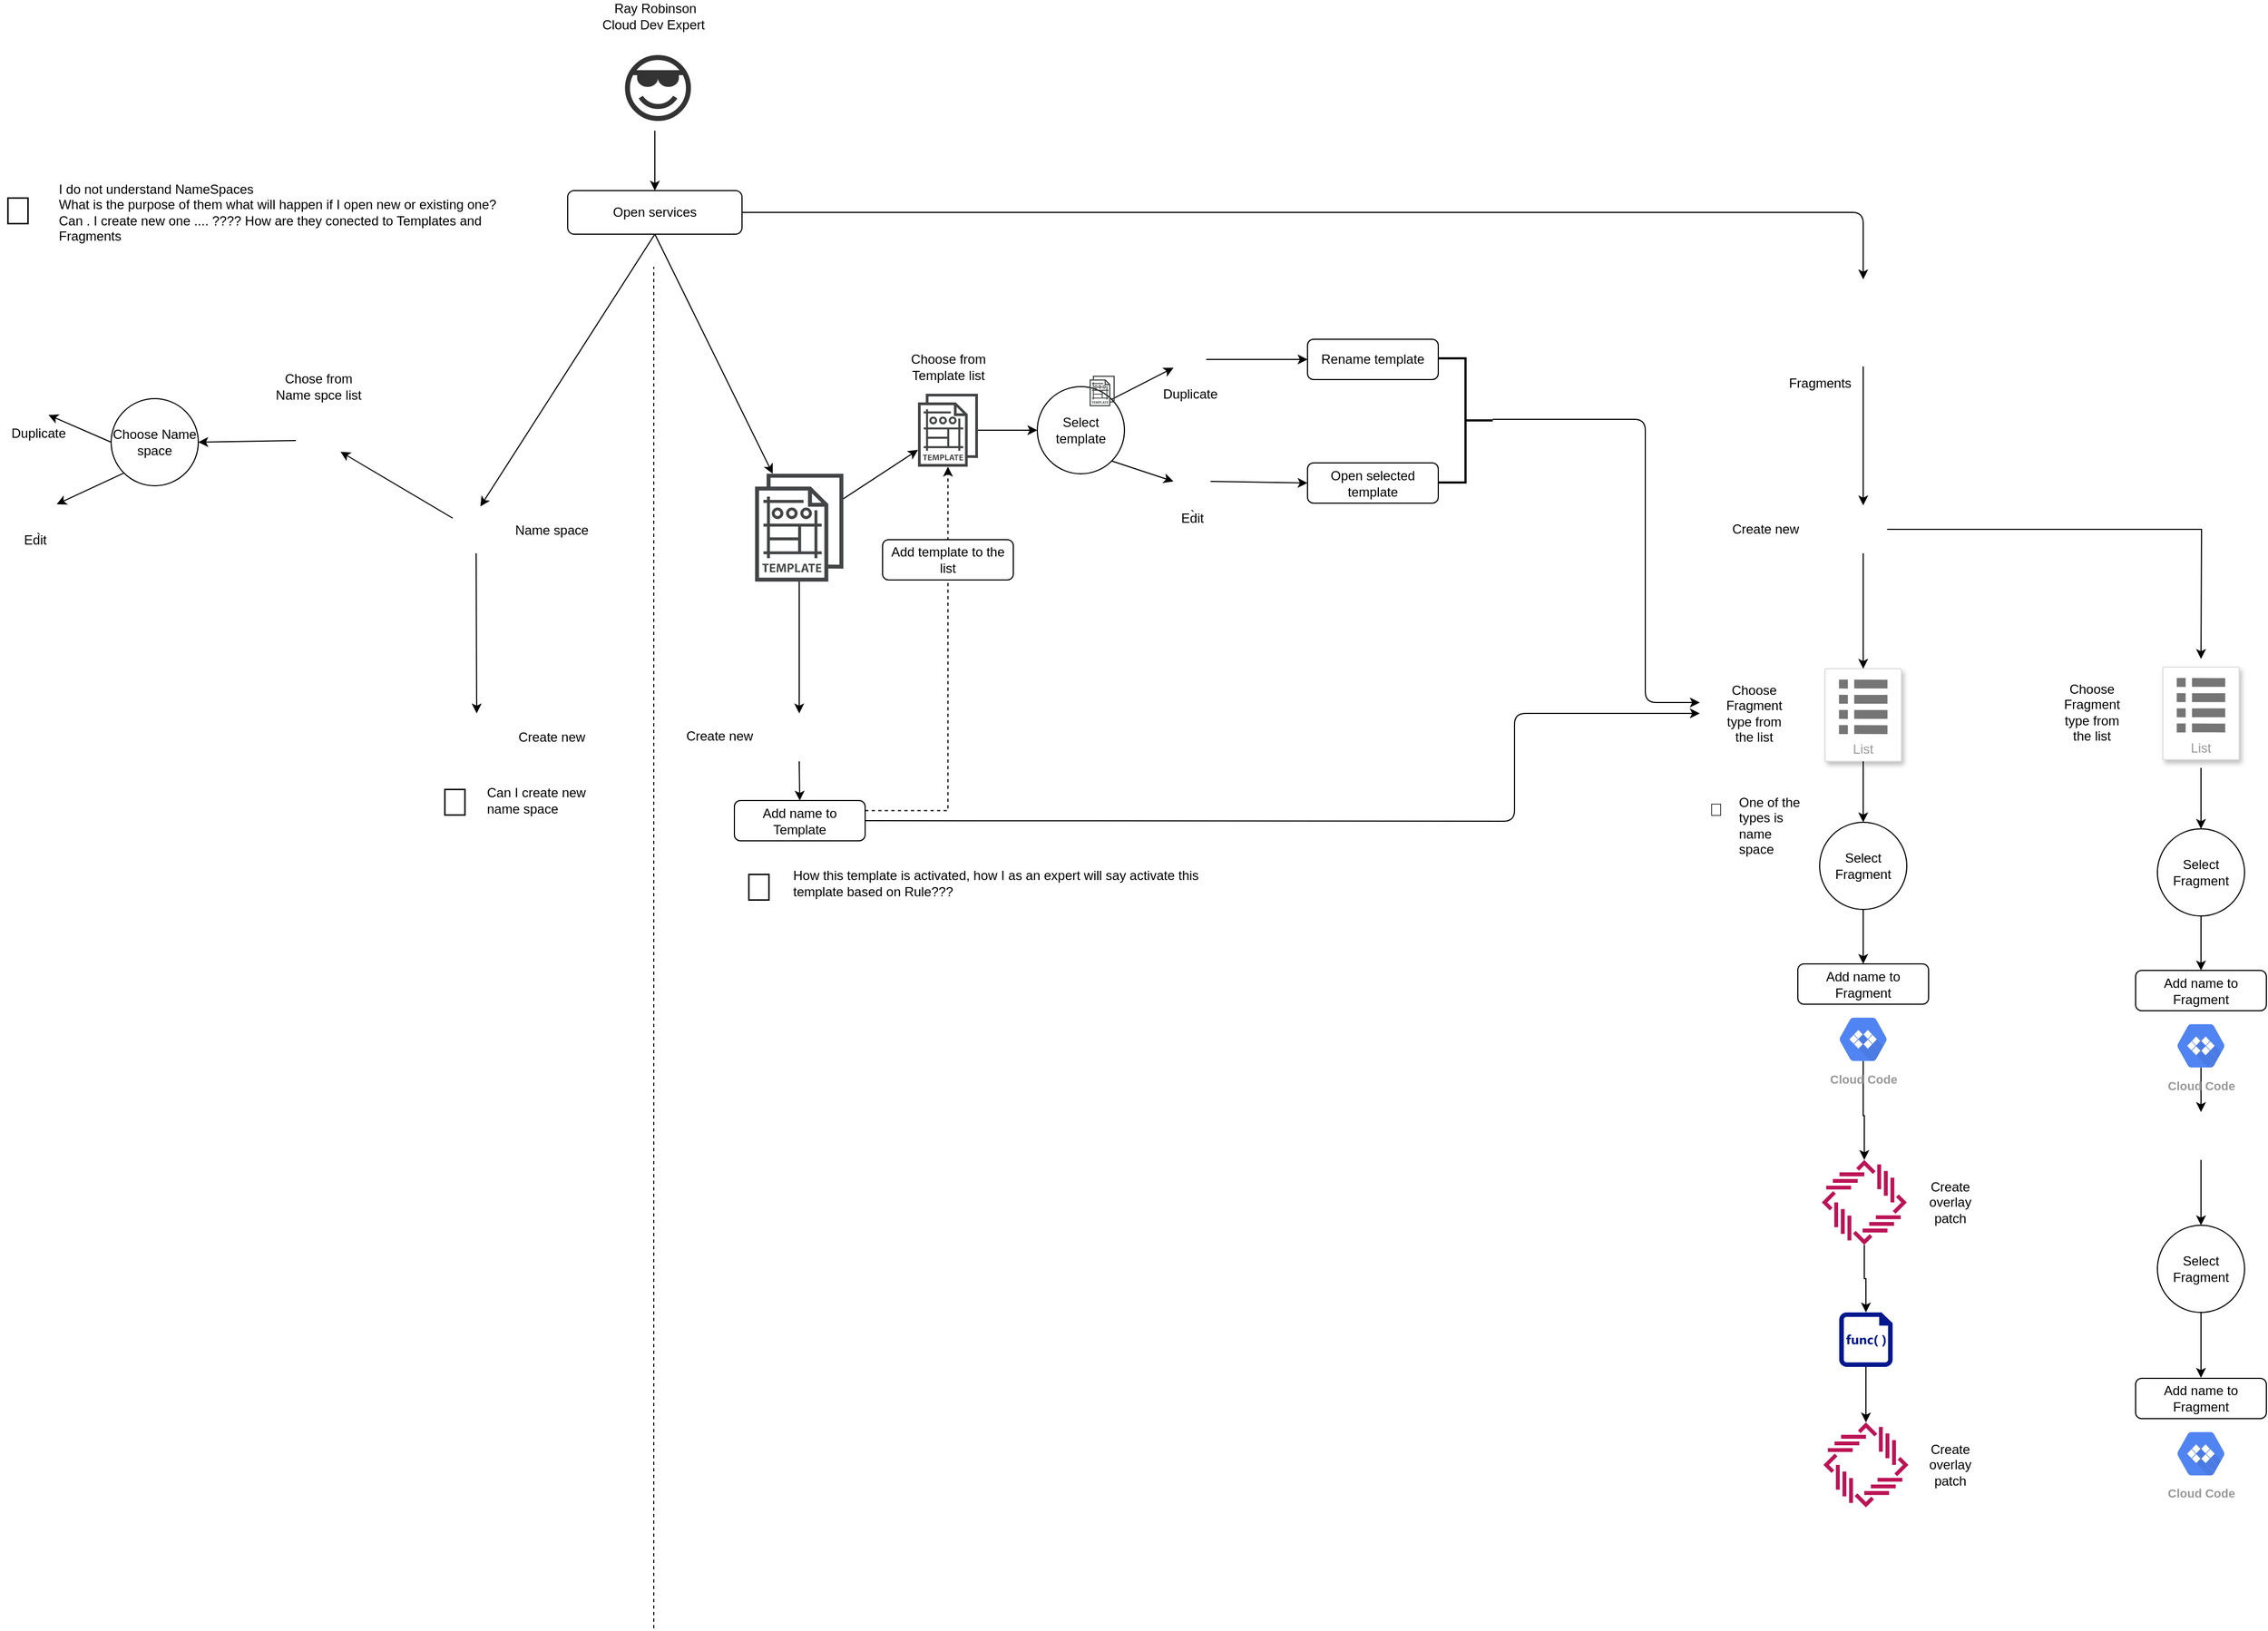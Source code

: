 <mxfile version="12.1.0" type="github" pages="1"><diagram id="Uq0D3RerztfpYx8DhSWC" name="Page-1"><mxGraphModel dx="1172" dy="652" grid="1" gridSize="10" guides="1" tooltips="1" connect="1" arrows="1" fold="1" page="1" pageScale="1" pageWidth="3300" pageHeight="4681" math="0" shadow="0"><root><mxCell id="0"/><mxCell id="1" parent="0"/><mxCell id="n2JeYA0IcUgTQ3-NOEg7-1" value="" style="endArrow=classic;html=1;exitX=0.5;exitY=1;exitDx=0;exitDy=0;entryX=0.5;entryY=0;entryDx=0;entryDy=0;exitPerimeter=0;" parent="1" source="n2JeYA0IcUgTQ3-NOEg7-55" target="n2JeYA0IcUgTQ3-NOEg7-2" edge="1"><mxGeometry width="50" height="50" relative="1" as="geometry"><mxPoint x="1021" y="315" as="sourcePoint"/><mxPoint x="751" y="485" as="targetPoint"/></mxGeometry></mxCell><mxCell id="n2JeYA0IcUgTQ3-NOEg7-2" value="Open services" style="rounded=1;whiteSpace=wrap;html=1;comic=0;glass=0;" parent="1" vertex="1"><mxGeometry x="941" y="405" width="160" height="40" as="geometry"/></mxCell><mxCell id="n2JeYA0IcUgTQ3-NOEg7-3" value="" style="endArrow=classic;html=1;exitX=0.5;exitY=1;exitDx=0;exitDy=0;entryX=0.59;entryY=0;entryDx=0;entryDy=0;entryPerimeter=0;" parent="1" source="n2JeYA0IcUgTQ3-NOEg7-2" target="n2JeYA0IcUgTQ3-NOEg7-8" edge="1"><mxGeometry width="50" height="50" relative="1" as="geometry"><mxPoint x="750" y="525" as="sourcePoint"/><mxPoint x="901" y="484" as="targetPoint"/></mxGeometry></mxCell><mxCell id="n2JeYA0IcUgTQ3-NOEg7-4" value="" style="endArrow=classic;html=1;exitX=0.5;exitY=1;exitDx=0;exitDy=0;" parent="1" source="n2JeYA0IcUgTQ3-NOEg7-2" target="n2JeYA0IcUgTQ3-NOEg7-7" edge="1"><mxGeometry width="50" height="50" relative="1" as="geometry"><mxPoint x="801" y="745" as="sourcePoint"/><mxPoint x="1151" y="484" as="targetPoint"/></mxGeometry></mxCell><mxCell id="n2JeYA0IcUgTQ3-NOEg7-5" value="" style="endArrow=classic;html=1;" parent="1" source="n2JeYA0IcUgTQ3-NOEg7-7" target="n2JeYA0IcUgTQ3-NOEg7-14" edge="1"><mxGeometry width="50" height="50" relative="1" as="geometry"><mxPoint x="1188" y="761.5" as="sourcePoint"/><mxPoint x="1252" y="625" as="targetPoint"/></mxGeometry></mxCell><mxCell id="n2JeYA0IcUgTQ3-NOEg7-6" value="Ray Robinson&lt;br&gt;Cloud Dev Expert&amp;nbsp;" style="text;html=1;resizable=0;autosize=1;align=center;verticalAlign=middle;points=[];fillColor=none;strokeColor=none;rounded=0;glass=0;comic=0;" parent="1" vertex="1"><mxGeometry x="966" y="230" width="110" height="30" as="geometry"/></mxCell><mxCell id="n2JeYA0IcUgTQ3-NOEg7-7" value="" style="pointerEvents=1;shadow=0;dashed=0;html=1;strokeColor=none;fillColor=#434445;aspect=fixed;labelPosition=center;verticalLabelPosition=bottom;verticalAlign=top;align=center;outlineConnect=0;shape=mxgraph.vvd.template;rounded=1;glass=0;comic=0;" parent="1" vertex="1"><mxGeometry x="1113" y="665" width="81" height="99" as="geometry"/></mxCell><mxCell id="n2JeYA0IcUgTQ3-NOEg7-8" value="" style="shape=image;html=1;verticalAlign=top;verticalLabelPosition=bottom;labelBackgroundColor=#ffffff;imageAspect=0;aspect=fixed;image=https://cdn3.iconfinder.com/data/icons/social-media-2034/500/myspace-128.png;rounded=1;glass=0;comic=0;" parent="1" vertex="1"><mxGeometry x="835.5" y="695" width="43" height="43" as="geometry"/></mxCell><mxCell id="n2JeYA0IcUgTQ3-NOEg7-9" value="" style="shape=image;html=1;verticalAlign=top;verticalLabelPosition=bottom;labelBackgroundColor=#ffffff;imageAspect=0;aspect=fixed;image=https://cdn4.iconfinder.com/data/icons/gradient-ui-1/512/plus-128.png;rounded=1;glass=0;comic=0;" parent="1" vertex="1"><mxGeometry x="1131.5" y="885" width="44" height="44" as="geometry"/></mxCell><mxCell id="n2JeYA0IcUgTQ3-NOEg7-10" value="" style="shape=image;html=1;verticalAlign=top;verticalLabelPosition=bottom;labelBackgroundColor=#ffffff;imageAspect=0;aspect=fixed;image=https://cdn1.iconfinder.com/data/icons/material-core/22/content-copy-128.png;rounded=1;glass=0;comic=0;" parent="1" vertex="1"><mxGeometry x="1497" y="545" width="30" height="30" as="geometry"/></mxCell><mxCell id="n2JeYA0IcUgTQ3-NOEg7-11" value="Name space" style="text;html=1;resizable=0;autosize=1;align=center;verticalAlign=middle;points=[];fillColor=none;strokeColor=none;rounded=0;glass=0;comic=0;" parent="1" vertex="1"><mxGeometry x="886" y="706.5" width="80" height="20" as="geometry"/></mxCell><mxCell id="n2JeYA0IcUgTQ3-NOEg7-12" value="Create new" style="text;html=1;resizable=0;autosize=1;align=center;verticalAlign=middle;points=[];fillColor=none;strokeColor=none;rounded=0;glass=0;comic=0;" parent="1" vertex="1"><mxGeometry x="1040" y="895.5" width="80" height="20" as="geometry"/></mxCell><mxCell id="n2JeYA0IcUgTQ3-NOEg7-13" value="Duplicate" style="text;html=1;resizable=0;autosize=1;align=center;verticalAlign=middle;points=[];fillColor=none;strokeColor=none;rounded=0;glass=0;comic=0;" parent="1" vertex="1"><mxGeometry x="1477" y="581.5" width="70" height="20" as="geometry"/></mxCell><mxCell id="n2JeYA0IcUgTQ3-NOEg7-14" value="" style="pointerEvents=1;shadow=0;dashed=0;html=1;strokeColor=none;fillColor=#434445;aspect=fixed;labelPosition=center;verticalLabelPosition=bottom;verticalAlign=top;align=center;outlineConnect=0;shape=mxgraph.vvd.template;rounded=1;glass=0;comic=0;" parent="1" vertex="1"><mxGeometry x="1262.5" y="591.5" width="55" height="67" as="geometry"/></mxCell><mxCell id="n2JeYA0IcUgTQ3-NOEg7-15" value="Choose from &lt;br&gt;Template list" style="text;html=1;resizable=0;autosize=1;align=center;verticalAlign=middle;points=[];fillColor=none;strokeColor=none;rounded=0;glass=0;comic=0;" parent="1" vertex="1"><mxGeometry x="1250" y="551.5" width="80" height="30" as="geometry"/></mxCell><mxCell id="n2JeYA0IcUgTQ3-NOEg7-16" value="" style="endArrow=classic;html=1;entryX=0.5;entryY=0;entryDx=0;entryDy=0;" parent="1" source="n2JeYA0IcUgTQ3-NOEg7-7" target="n2JeYA0IcUgTQ3-NOEg7-9" edge="1"><mxGeometry width="50" height="50" relative="1" as="geometry"><mxPoint x="982" y="1025" as="sourcePoint"/><mxPoint x="1032" y="975" as="targetPoint"/></mxGeometry></mxCell><mxCell id="n2JeYA0IcUgTQ3-NOEg7-17" value="" style="endArrow=classic;html=1;entryX=0;entryY=0.5;entryDx=0;entryDy=0;" parent="1" source="n2JeYA0IcUgTQ3-NOEg7-14" target="n2JeYA0IcUgTQ3-NOEg7-18" edge="1"><mxGeometry width="50" height="50" relative="1" as="geometry"><mxPoint x="1342" y="625" as="sourcePoint"/><mxPoint x="1362" y="625" as="targetPoint"/></mxGeometry></mxCell><mxCell id="n2JeYA0IcUgTQ3-NOEg7-18" value="Select template" style="ellipse;whiteSpace=wrap;html=1;aspect=fixed;rounded=1;glass=0;comic=0;" parent="1" vertex="1"><mxGeometry x="1372" y="585" width="80" height="80" as="geometry"/></mxCell><mxCell id="n2JeYA0IcUgTQ3-NOEg7-19" value="" style="endArrow=classic;html=1;exitX=1;exitY=0;exitDx=0;exitDy=0;" parent="1" source="n2JeYA0IcUgTQ3-NOEg7-18" target="n2JeYA0IcUgTQ3-NOEg7-10" edge="1"><mxGeometry width="50" height="50" relative="1" as="geometry"><mxPoint x="982" y="1025" as="sourcePoint"/><mxPoint x="1032" y="975" as="targetPoint"/></mxGeometry></mxCell><mxCell id="n2JeYA0IcUgTQ3-NOEg7-20" value="`" style="shape=image;html=1;verticalAlign=top;verticalLabelPosition=bottom;labelBackgroundColor=#ffffff;imageAspect=0;aspect=fixed;image=https://cdn1.iconfinder.com/data/icons/ios-11-glyphs/30/create_new-128.png;rounded=1;glass=0;comic=0;" parent="1" vertex="1"><mxGeometry x="1497" y="655" width="34" height="34" as="geometry"/></mxCell><mxCell id="n2JeYA0IcUgTQ3-NOEg7-21" value="Edit" style="text;html=1;resizable=0;autosize=1;align=center;verticalAlign=middle;points=[];fillColor=none;strokeColor=none;rounded=0;glass=0;comic=0;direction=south;" parent="1" vertex="1"><mxGeometry x="1504" y="686" width="20" height="40" as="geometry"/></mxCell><mxCell id="n2JeYA0IcUgTQ3-NOEg7-22" value="" style="endArrow=classic;html=1;exitX=1;exitY=1;exitDx=0;exitDy=0;entryX=0;entryY=0.5;entryDx=0;entryDy=0;" parent="1" source="n2JeYA0IcUgTQ3-NOEg7-18" target="n2JeYA0IcUgTQ3-NOEg7-20" edge="1"><mxGeometry width="50" height="50" relative="1" as="geometry"><mxPoint x="1402" y="748" as="sourcePoint"/><mxPoint x="1452" y="698" as="targetPoint"/></mxGeometry></mxCell><mxCell id="n2JeYA0IcUgTQ3-NOEg7-23" value="" style="shape=image;html=1;verticalAlign=top;verticalLabelPosition=bottom;labelBackgroundColor=#ffffff;imageAspect=0;aspect=fixed;image=https://cdn3.iconfinder.com/data/icons/social-media-2034/500/myspace-128.png;rounded=1;glass=0;comic=0;" parent="1" vertex="1"><mxGeometry x="691.5" y="614" width="41" height="41" as="geometry"/></mxCell><mxCell id="n2JeYA0IcUgTQ3-NOEg7-24" value="Chose from &lt;br&gt;Name spce list" style="text;html=1;resizable=0;autosize=1;align=center;verticalAlign=middle;points=[];fillColor=none;strokeColor=none;rounded=0;glass=0;comic=0;" parent="1" vertex="1"><mxGeometry x="667" y="570" width="90" height="30" as="geometry"/></mxCell><mxCell id="n2JeYA0IcUgTQ3-NOEg7-25" value="" style="endArrow=classic;html=1;entryX=1;entryY=0.75;entryDx=0;entryDy=0;exitX=0;exitY=0.25;exitDx=0;exitDy=0;" parent="1" source="n2JeYA0IcUgTQ3-NOEg7-8" target="n2JeYA0IcUgTQ3-NOEg7-23" edge="1"><mxGeometry width="50" height="50" relative="1" as="geometry"><mxPoint x="672" y="1025" as="sourcePoint"/><mxPoint x="722" y="975" as="targetPoint"/></mxGeometry></mxCell><mxCell id="n2JeYA0IcUgTQ3-NOEg7-26" value="" style="endArrow=classic;html=1;exitX=0.5;exitY=1;exitDx=0;exitDy=0;entryX=0.5;entryY=0;entryDx=0;entryDy=0;" parent="1" source="n2JeYA0IcUgTQ3-NOEg7-8" target="n2JeYA0IcUgTQ3-NOEg7-27" edge="1"><mxGeometry width="50" height="50" relative="1" as="geometry"><mxPoint x="672" y="1025" as="sourcePoint"/><mxPoint x="858" y="855" as="targetPoint"/></mxGeometry></mxCell><mxCell id="n2JeYA0IcUgTQ3-NOEg7-27" value="" style="shape=image;html=1;verticalAlign=top;verticalLabelPosition=bottom;labelBackgroundColor=#ffffff;imageAspect=0;aspect=fixed;image=https://cdn4.iconfinder.com/data/icons/gradient-ui-1/512/plus-128.png;rounded=1;glass=0;comic=0;" parent="1" vertex="1"><mxGeometry x="835.5" y="885" width="44" height="44" as="geometry"/></mxCell><mxCell id="n2JeYA0IcUgTQ3-NOEg7-28" value="Choose Name space" style="ellipse;whiteSpace=wrap;html=1;aspect=fixed;rounded=1;glass=0;comic=0;" parent="1" vertex="1"><mxGeometry x="522" y="596" width="80" height="80" as="geometry"/></mxCell><mxCell id="n2JeYA0IcUgTQ3-NOEg7-29" value="" style="endArrow=classic;html=1;entryX=1;entryY=0.5;entryDx=0;entryDy=0;exitX=0;exitY=0.5;exitDx=0;exitDy=0;" parent="1" source="n2JeYA0IcUgTQ3-NOEg7-23" target="n2JeYA0IcUgTQ3-NOEg7-28" edge="1"><mxGeometry width="50" height="50" relative="1" as="geometry"><mxPoint x="522" y="1025" as="sourcePoint"/><mxPoint x="572" y="975" as="targetPoint"/></mxGeometry></mxCell><mxCell id="n2JeYA0IcUgTQ3-NOEg7-30" value="" style="shape=image;html=1;verticalAlign=top;verticalLabelPosition=bottom;labelBackgroundColor=#ffffff;imageAspect=0;aspect=fixed;image=https://cdn1.iconfinder.com/data/icons/material-core/22/content-copy-128.png;rounded=1;glass=0;comic=0;" parent="1" vertex="1"><mxGeometry x="442" y="581" width="30" height="30" as="geometry"/></mxCell><mxCell id="n2JeYA0IcUgTQ3-NOEg7-31" value="`" style="shape=image;html=1;verticalAlign=top;verticalLabelPosition=bottom;labelBackgroundColor=#ffffff;imageAspect=0;aspect=fixed;image=https://cdn1.iconfinder.com/data/icons/ios-11-glyphs/30/create_new-128.png;rounded=1;glass=0;comic=0;" parent="1" vertex="1"><mxGeometry x="438" y="676" width="34" height="34" as="geometry"/></mxCell><mxCell id="n2JeYA0IcUgTQ3-NOEg7-32" value="" style="endArrow=classic;html=1;entryX=1;entryY=0.5;entryDx=0;entryDy=0;exitX=0;exitY=1;exitDx=0;exitDy=0;" parent="1" source="n2JeYA0IcUgTQ3-NOEg7-28" target="n2JeYA0IcUgTQ3-NOEg7-31" edge="1"><mxGeometry width="50" height="50" relative="1" as="geometry"><mxPoint x="442" y="1025" as="sourcePoint"/><mxPoint x="492" y="975" as="targetPoint"/></mxGeometry></mxCell><mxCell id="n2JeYA0IcUgTQ3-NOEg7-33" value="" style="endArrow=classic;html=1;entryX=0.75;entryY=1;entryDx=0;entryDy=0;exitX=0;exitY=0.5;exitDx=0;exitDy=0;" parent="1" source="n2JeYA0IcUgTQ3-NOEg7-28" target="n2JeYA0IcUgTQ3-NOEg7-30" edge="1"><mxGeometry width="50" height="50" relative="1" as="geometry"><mxPoint x="442" y="1025" as="sourcePoint"/><mxPoint x="492" y="975" as="targetPoint"/></mxGeometry></mxCell><mxCell id="n2JeYA0IcUgTQ3-NOEg7-34" value="Duplicate" style="text;html=1;resizable=0;autosize=1;align=center;verticalAlign=middle;points=[];fillColor=none;strokeColor=none;rounded=0;glass=0;comic=0;" parent="1" vertex="1"><mxGeometry x="420" y="618" width="70" height="20" as="geometry"/></mxCell><mxCell id="n2JeYA0IcUgTQ3-NOEg7-35" value="Edit" style="text;html=1;resizable=0;autosize=1;align=center;verticalAlign=middle;points=[];fillColor=none;strokeColor=none;rounded=0;glass=0;comic=0;direction=south;" parent="1" vertex="1"><mxGeometry x="442" y="705.5" width="20" height="40" as="geometry"/></mxCell><mxCell id="n2JeYA0IcUgTQ3-NOEg7-36" value="Create new" style="text;html=1;resizable=0;autosize=1;align=center;verticalAlign=middle;points=[];fillColor=none;strokeColor=none;rounded=0;glass=0;comic=0;" parent="1" vertex="1"><mxGeometry x="886" y="897" width="80" height="20" as="geometry"/></mxCell><mxCell id="n2JeYA0IcUgTQ3-NOEg7-37" value="" style="shape=image;html=1;verticalAlign=top;verticalLabelPosition=bottom;labelBackgroundColor=#ffffff;imageAspect=0;aspect=fixed;image=https://cdn1.iconfinder.com/data/icons/business-456/500/processing-128.png;rounded=1;glass=0;comic=0;" parent="1" vertex="1"><mxGeometry x="2090" y="486.5" width="80" height="80" as="geometry"/></mxCell><mxCell id="n2JeYA0IcUgTQ3-NOEg7-38" value="Fragments" style="text;html=1;resizable=0;autosize=1;align=center;verticalAlign=middle;points=[];fillColor=none;strokeColor=none;rounded=0;glass=0;comic=0;" parent="1" vertex="1"><mxGeometry x="2055" y="571.5" width="70" height="20" as="geometry"/></mxCell><mxCell id="n2JeYA0IcUgTQ3-NOEg7-39" value="" style="endArrow=classic;html=1;exitX=1;exitY=0.5;exitDx=0;exitDy=0;entryX=0.5;entryY=0;entryDx=0;entryDy=0;" parent="1" source="n2JeYA0IcUgTQ3-NOEg7-2" target="n2JeYA0IcUgTQ3-NOEg7-37" edge="1"><mxGeometry width="50" height="50" relative="1" as="geometry"><mxPoint x="1194" y="435" as="sourcePoint"/><mxPoint x="1244" y="385" as="targetPoint"/><Array as="points"><mxPoint x="2130" y="425"/></Array></mxGeometry></mxCell><mxCell id="n2JeYA0IcUgTQ3-NOEg7-40" value="List" style="strokeColor=#dddddd;fillColor=#ffffff;shadow=1;strokeWidth=1;rounded=1;absoluteArcSize=1;arcSize=2;labelPosition=center;verticalLabelPosition=middle;align=center;verticalAlign=bottom;spacingLeft=0;fontColor=#999999;fontSize=12;whiteSpace=wrap;spacingBottom=2;glass=0;comic=0;" parent="1" vertex="1"><mxGeometry x="2095" y="844" width="70" height="85" as="geometry"/></mxCell><mxCell id="n2JeYA0IcUgTQ3-NOEg7-41" value="" style="dashed=0;connectable=0;html=1;fillColor=#757575;strokeColor=none;shape=mxgraph.gcp2.list;part=1;" parent="n2JeYA0IcUgTQ3-NOEg7-40" vertex="1"><mxGeometry x="0.5" width="44.5" height="50" relative="1" as="geometry"><mxPoint x="-22.25" y="10" as="offset"/></mxGeometry></mxCell><mxCell id="n2JeYA0IcUgTQ3-NOEg7-42" value="I do not understand NameSpaces&lt;br&gt;What is the purpose of them what will happen if I open new or existing one? Can . I create new one .... ???? How are they conected to Templates and Fragments" style="text;html=1;strokeColor=none;fillColor=none;align=left;verticalAlign=middle;whiteSpace=wrap;rounded=0;glass=0;comic=0;" parent="1" vertex="1"><mxGeometry x="472" y="395" width="408" height="60" as="geometry"/></mxCell><mxCell id="n2JeYA0IcUgTQ3-NOEg7-43" value="Rename template" style="rounded=1;whiteSpace=wrap;html=1;glass=0;comic=0;" parent="1" vertex="1"><mxGeometry x="1620" y="541.5" width="120" height="37" as="geometry"/></mxCell><mxCell id="n2JeYA0IcUgTQ3-NOEg7-44" value="" style="endArrow=classic;html=1;exitX=1;exitY=0.5;exitDx=0;exitDy=0;entryX=0;entryY=0.5;entryDx=0;entryDy=0;" parent="1" source="n2JeYA0IcUgTQ3-NOEg7-10" target="n2JeYA0IcUgTQ3-NOEg7-43" edge="1"><mxGeometry width="50" height="50" relative="1" as="geometry"><mxPoint x="1560" y="655" as="sourcePoint"/><mxPoint x="1610" y="605" as="targetPoint"/></mxGeometry></mxCell><mxCell id="n2JeYA0IcUgTQ3-NOEg7-45" value="" style="endArrow=none;dashed=1;html=1;" parent="1" edge="1"><mxGeometry width="50" height="50" relative="1" as="geometry"><mxPoint x="1020" y="1725" as="sourcePoint"/><mxPoint x="1020" y="475" as="targetPoint"/></mxGeometry></mxCell><mxCell id="n2JeYA0IcUgTQ3-NOEg7-46" style="edgeStyle=orthogonalEdgeStyle;rounded=0;orthogonalLoop=1;jettySize=auto;html=1;exitX=1;exitY=0.5;exitDx=0;exitDy=0;fontSize=12;" parent="1" source="n2JeYA0IcUgTQ3-NOEg7-47" edge="1"><mxGeometry relative="1" as="geometry"><mxPoint x="2440" y="835" as="targetPoint"/></mxGeometry></mxCell><mxCell id="n2JeYA0IcUgTQ3-NOEg7-47" value="" style="shape=image;html=1;verticalAlign=top;verticalLabelPosition=bottom;labelBackgroundColor=#ffffff;imageAspect=0;aspect=fixed;image=https://cdn4.iconfinder.com/data/icons/gradient-ui-1/512/plus-128.png;rounded=1;glass=0;comic=0;" parent="1" vertex="1"><mxGeometry x="2108" y="694" width="44" height="44" as="geometry"/></mxCell><mxCell id="n2JeYA0IcUgTQ3-NOEg7-48" value="Create new" style="text;html=1;resizable=0;autosize=1;align=center;verticalAlign=middle;points=[];fillColor=none;strokeColor=none;rounded=0;glass=0;comic=0;" parent="1" vertex="1"><mxGeometry x="2000" y="705.5" width="80" height="20" as="geometry"/></mxCell><mxCell id="n2JeYA0IcUgTQ3-NOEg7-49" value="" style="endArrow=classic;html=1;entryX=0.5;entryY=0;entryDx=0;entryDy=0;exitX=0.5;exitY=1;exitDx=0;exitDy=0;" parent="1" source="n2JeYA0IcUgTQ3-NOEg7-37" target="n2JeYA0IcUgTQ3-NOEg7-47" edge="1"><mxGeometry width="50" height="50" relative="1" as="geometry"><mxPoint x="2126.5" y="572.5" as="sourcePoint"/><mxPoint x="2005" y="783.5" as="targetPoint"/></mxGeometry></mxCell><mxCell id="n2JeYA0IcUgTQ3-NOEg7-50" value="" style="endArrow=classic;html=1;exitX=0.5;exitY=1;exitDx=0;exitDy=0;entryX=0.5;entryY=0;entryDx=0;entryDy=0;" parent="1" source="n2JeYA0IcUgTQ3-NOEg7-47" target="n2JeYA0IcUgTQ3-NOEg7-40" edge="1"><mxGeometry width="50" height="50" relative="1" as="geometry"><mxPoint x="1930" y="1055" as="sourcePoint"/><mxPoint x="1980" y="1005" as="targetPoint"/></mxGeometry></mxCell><mxCell id="n2JeYA0IcUgTQ3-NOEg7-51" value="Select Fragment" style="ellipse;whiteSpace=wrap;html=1;aspect=fixed;rounded=1;glass=0;comic=0;" parent="1" vertex="1"><mxGeometry x="2090" y="985" width="80" height="80" as="geometry"/></mxCell><mxCell id="n2JeYA0IcUgTQ3-NOEg7-52" value="" style="endArrow=classic;html=1;exitX=0.5;exitY=1;exitDx=0;exitDy=0;entryX=0.5;entryY=0;entryDx=0;entryDy=0;" parent="1" source="n2JeYA0IcUgTQ3-NOEg7-40" target="n2JeYA0IcUgTQ3-NOEg7-51" edge="1"><mxGeometry width="50" height="50" relative="1" as="geometry"><mxPoint x="1950" y="1095" as="sourcePoint"/><mxPoint x="2050" y="965" as="targetPoint"/></mxGeometry></mxCell><mxCell id="n2JeYA0IcUgTQ3-NOEg7-53" value="Open selected template" style="rounded=1;whiteSpace=wrap;html=1;glass=0;comic=0;" parent="1" vertex="1"><mxGeometry x="1620" y="655" width="120" height="37" as="geometry"/></mxCell><mxCell id="n2JeYA0IcUgTQ3-NOEg7-54" value="" style="endArrow=classic;html=1;entryX=0;entryY=0.5;entryDx=0;entryDy=0;exitX=1;exitY=0.5;exitDx=0;exitDy=0;" parent="1" source="n2JeYA0IcUgTQ3-NOEg7-20" target="n2JeYA0IcUgTQ3-NOEg7-53" edge="1"><mxGeometry width="50" height="50" relative="1" as="geometry"><mxPoint x="1547" y="695.5" as="sourcePoint"/><mxPoint x="1597" y="645.5" as="targetPoint"/></mxGeometry></mxCell><mxCell id="n2JeYA0IcUgTQ3-NOEg7-55" value="&lt;span style=&quot;color: rgb(51 , 51 , 51) ; font-family: &amp;#34;segoe ui emoji&amp;#34; ; white-space: normal ; background-color: rgb(255 , 255 , 255)&quot;&gt;&lt;font style=&quot;font-size: 69px&quot;&gt;😎&lt;/font&gt;&lt;/span&gt;" style="text;html=1;fontSize=67;" parent="1" vertex="1"><mxGeometry x="986" y="265" width="70" height="80" as="geometry"/></mxCell><mxCell id="n2JeYA0IcUgTQ3-NOEg7-56" value="Add name to Fragment" style="rounded=1;whiteSpace=wrap;html=1;glass=0;comic=0;" parent="1" vertex="1"><mxGeometry x="2070" y="1115" width="120" height="37" as="geometry"/></mxCell><mxCell id="n2JeYA0IcUgTQ3-NOEg7-57" value="" style="endArrow=classic;html=1;exitX=0.5;exitY=1;exitDx=0;exitDy=0;entryX=0.5;entryY=0;entryDx=0;entryDy=0;" parent="1" source="n2JeYA0IcUgTQ3-NOEg7-51" target="n2JeYA0IcUgTQ3-NOEg7-56" edge="1"><mxGeometry width="50" height="50" relative="1" as="geometry"><mxPoint x="2140" y="939" as="sourcePoint"/><mxPoint x="2140" y="995" as="targetPoint"/></mxGeometry></mxCell><mxCell id="n2JeYA0IcUgTQ3-NOEg7-58" value="" style="endArrow=classic;html=1;fontSize=67;" parent="1" edge="1"><mxGeometry width="50" height="50" relative="1" as="geometry"><mxPoint x="1790" y="615" as="sourcePoint"/><mxPoint x="1980" y="875" as="targetPoint"/><Array as="points"><mxPoint x="1930" y="615"/><mxPoint x="1930" y="875"/></Array></mxGeometry></mxCell><mxCell id="n2JeYA0IcUgTQ3-NOEg7-59" value="" style="strokeWidth=2;html=1;shape=mxgraph.flowchart.annotation_2;align=left;labelPosition=right;pointerEvents=1;connectable=0;rounded=1;glass=0;comic=0;fontSize=67;rotation=180;" parent="1" vertex="1"><mxGeometry x="1740" y="559" width="50" height="114" as="geometry"/></mxCell><mxCell id="n2JeYA0IcUgTQ3-NOEg7-60" style="edgeStyle=orthogonalEdgeStyle;rounded=0;orthogonalLoop=1;jettySize=auto;html=1;exitX=1;exitY=0.25;exitDx=0;exitDy=0;fontSize=36;dashed=1;" parent="1" source="n2JeYA0IcUgTQ3-NOEg7-61" target="n2JeYA0IcUgTQ3-NOEg7-14" edge="1"><mxGeometry relative="1" as="geometry"><mxPoint x="1260" y="705" as="targetPoint"/><Array as="points"><mxPoint x="1290" y="974"/></Array></mxGeometry></mxCell><mxCell id="n2JeYA0IcUgTQ3-NOEg7-61" value="Add name to Template" style="rounded=1;whiteSpace=wrap;html=1;glass=0;comic=0;" parent="1" vertex="1"><mxGeometry x="1094" y="965" width="120" height="37" as="geometry"/></mxCell><mxCell id="n2JeYA0IcUgTQ3-NOEg7-62" value="" style="endArrow=classic;html=1;fontSize=67;exitX=0.5;exitY=1;exitDx=0;exitDy=0;entryX=0.5;entryY=0;entryDx=0;entryDy=0;" parent="1" source="n2JeYA0IcUgTQ3-NOEg7-9" target="n2JeYA0IcUgTQ3-NOEg7-61" edge="1"><mxGeometry width="50" height="50" relative="1" as="geometry"><mxPoint x="1131.5" y="1031" as="sourcePoint"/><mxPoint x="1181.5" y="981" as="targetPoint"/></mxGeometry></mxCell><mxCell id="n2JeYA0IcUgTQ3-NOEg7-63" value="" style="endArrow=classic;html=1;fontSize=67;exitX=1;exitY=0.5;exitDx=0;exitDy=0;" parent="1" source="n2JeYA0IcUgTQ3-NOEg7-61" edge="1"><mxGeometry width="50" height="50" relative="1" as="geometry"><mxPoint x="1250" y="990" as="sourcePoint"/><mxPoint x="1980" y="885" as="targetPoint"/><Array as="points"><mxPoint x="1810" y="984"/><mxPoint x="1810" y="885"/></Array></mxGeometry></mxCell><mxCell id="n2JeYA0IcUgTQ3-NOEg7-64" value="🤔" style="text;html=1;fontSize=36;" parent="1" vertex="1"><mxGeometry x="420.5" y="395" width="43" height="50" as="geometry"/></mxCell><mxCell id="n2JeYA0IcUgTQ3-NOEg7-65" value="Choose Fragment type from the list" style="text;html=1;strokeColor=none;fillColor=none;align=center;verticalAlign=middle;whiteSpace=wrap;rounded=0;glass=0;comic=0;fontSize=12;" parent="1" vertex="1"><mxGeometry x="2000" y="875" width="60" height="20" as="geometry"/></mxCell><mxCell id="n2JeYA0IcUgTQ3-NOEg7-66" style="edgeStyle=orthogonalEdgeStyle;rounded=0;orthogonalLoop=1;jettySize=auto;html=1;exitX=0.5;exitY=0.84;exitDx=0;exitDy=0;exitPerimeter=0;fontSize=12;" parent="1" source="n2JeYA0IcUgTQ3-NOEg7-67" target="n2JeYA0IcUgTQ3-NOEg7-82" edge="1"><mxGeometry relative="1" as="geometry"><mxPoint x="2130" y="1285" as="targetPoint"/></mxGeometry></mxCell><mxCell id="n2JeYA0IcUgTQ3-NOEg7-67" value="Cloud Code" style="html=1;fillColor=#5184F3;strokeColor=none;verticalAlign=top;labelPosition=center;verticalLabelPosition=bottom;align=center;spacingTop=-6;fontSize=11;fontStyle=1;fontColor=#999999;shape=mxgraph.gcp2.hexIcon;prIcon=cloud_code;rounded=1;glass=0;comic=0;" parent="1" vertex="1"><mxGeometry x="2097" y="1155" width="66" height="58.5" as="geometry"/></mxCell><mxCell id="n2JeYA0IcUgTQ3-NOEg7-68" value="List" style="strokeColor=#dddddd;fillColor=#ffffff;shadow=1;strokeWidth=1;rounded=1;absoluteArcSize=1;arcSize=2;labelPosition=center;verticalLabelPosition=middle;align=center;verticalAlign=bottom;spacingLeft=0;fontColor=#999999;fontSize=12;whiteSpace=wrap;spacingBottom=2;glass=0;comic=0;" parent="1" vertex="1"><mxGeometry x="2405" y="842.5" width="70" height="85" as="geometry"/></mxCell><mxCell id="n2JeYA0IcUgTQ3-NOEg7-69" value="" style="dashed=0;connectable=0;html=1;fillColor=#757575;strokeColor=none;shape=mxgraph.gcp2.list;part=1;" parent="n2JeYA0IcUgTQ3-NOEg7-68" vertex="1"><mxGeometry x="0.5" width="44.5" height="50" relative="1" as="geometry"><mxPoint x="-22.25" y="10" as="offset"/></mxGeometry></mxCell><mxCell id="n2JeYA0IcUgTQ3-NOEg7-70" value="Choose Fragment type from the list" style="text;html=1;strokeColor=none;fillColor=none;align=center;verticalAlign=middle;whiteSpace=wrap;rounded=0;glass=0;comic=0;fontSize=12;" parent="1" vertex="1"><mxGeometry x="2310" y="873.5" width="60" height="20" as="geometry"/></mxCell><mxCell id="n2JeYA0IcUgTQ3-NOEg7-71" value="" style="endArrow=classic;html=1;exitX=0.5;exitY=1;exitDx=0;exitDy=0;entryX=0.5;entryY=0;entryDx=0;entryDy=0;" parent="1" target="n2JeYA0IcUgTQ3-NOEg7-72" edge="1"><mxGeometry width="50" height="50" relative="1" as="geometry"><mxPoint x="2440" y="935" as="sourcePoint"/><mxPoint x="2360" y="971" as="targetPoint"/></mxGeometry></mxCell><mxCell id="n2JeYA0IcUgTQ3-NOEg7-72" value="Select Fragment" style="ellipse;whiteSpace=wrap;html=1;aspect=fixed;rounded=1;glass=0;comic=0;" parent="1" vertex="1"><mxGeometry x="2400" y="991" width="80" height="80" as="geometry"/></mxCell><mxCell id="n2JeYA0IcUgTQ3-NOEg7-73" value="" style="endArrow=classic;html=1;exitX=0.5;exitY=1;exitDx=0;exitDy=0;entryX=0.5;entryY=0;entryDx=0;entryDy=0;" parent="1" source="n2JeYA0IcUgTQ3-NOEg7-72" target="n2JeYA0IcUgTQ3-NOEg7-74" edge="1"><mxGeometry width="50" height="50" relative="1" as="geometry"><mxPoint x="2450" y="945" as="sourcePoint"/><mxPoint x="2450" y="1001" as="targetPoint"/></mxGeometry></mxCell><mxCell id="n2JeYA0IcUgTQ3-NOEg7-74" value="Add name to Fragment" style="rounded=1;whiteSpace=wrap;html=1;glass=0;comic=0;" parent="1" vertex="1"><mxGeometry x="2380" y="1121" width="120" height="37" as="geometry"/></mxCell><mxCell id="n2JeYA0IcUgTQ3-NOEg7-75" style="edgeStyle=orthogonalEdgeStyle;rounded=0;orthogonalLoop=1;jettySize=auto;html=1;exitX=0.5;exitY=0.84;exitDx=0;exitDy=0;exitPerimeter=0;entryX=0.5;entryY=0;entryDx=0;entryDy=0;fontSize=12;" parent="1" source="n2JeYA0IcUgTQ3-NOEg7-76" target="n2JeYA0IcUgTQ3-NOEg7-97" edge="1"><mxGeometry relative="1" as="geometry"/></mxCell><mxCell id="n2JeYA0IcUgTQ3-NOEg7-76" value="Cloud Code" style="html=1;fillColor=#5184F3;strokeColor=none;verticalAlign=top;labelPosition=center;verticalLabelPosition=bottom;align=center;spacingTop=-6;fontSize=11;fontStyle=1;fontColor=#999999;shape=mxgraph.gcp2.hexIcon;prIcon=cloud_code;rounded=1;glass=0;comic=0;" parent="1" vertex="1"><mxGeometry x="2407" y="1161" width="66" height="58.5" as="geometry"/></mxCell><mxCell id="n2JeYA0IcUgTQ3-NOEg7-77" value="" style="shape=image;html=1;verticalAlign=top;verticalLabelPosition=bottom;labelBackgroundColor=#ffffff;imageAspect=0;aspect=fixed;image=https://cdn3.iconfinder.com/data/icons/social-media-2034/500/myspace-128.png;rounded=1;glass=0;comic=0;" parent="1" vertex="1"><mxGeometry x="574" y="591.5" width="28" height="28" as="geometry"/></mxCell><mxCell id="n2JeYA0IcUgTQ3-NOEg7-78" value="" style="pointerEvents=1;shadow=0;dashed=0;html=1;strokeColor=none;fillColor=#434445;aspect=fixed;labelPosition=center;verticalLabelPosition=bottom;verticalAlign=top;align=center;outlineConnect=0;shape=mxgraph.vvd.template;rounded=1;glass=0;comic=0;" parent="1" vertex="1"><mxGeometry x="1420" y="575" width="23" height="28" as="geometry"/></mxCell><mxCell id="n2JeYA0IcUgTQ3-NOEg7-79" value="" style="shape=image;html=1;verticalAlign=top;verticalLabelPosition=bottom;labelBackgroundColor=#ffffff;imageAspect=0;aspect=fixed;image=https://cdn1.iconfinder.com/data/icons/business-456/500/processing-128.png;rounded=1;glass=0;comic=0;" parent="1" vertex="1"><mxGeometry x="2146" y="979" width="24" height="24" as="geometry"/></mxCell><mxCell id="n2JeYA0IcUgTQ3-NOEg7-80" value="" style="shape=image;html=1;verticalAlign=top;verticalLabelPosition=bottom;labelBackgroundColor=#ffffff;imageAspect=0;aspect=fixed;image=https://cdn1.iconfinder.com/data/icons/business-456/500/processing-128.png;rounded=1;glass=0;comic=0;" parent="1" vertex="1"><mxGeometry x="2461" y="983.5" width="24" height="24" as="geometry"/></mxCell><mxCell id="n2JeYA0IcUgTQ3-NOEg7-81" style="edgeStyle=orthogonalEdgeStyle;rounded=0;orthogonalLoop=1;jettySize=auto;html=1;fontSize=12;entryX=0.5;entryY=0;entryDx=0;entryDy=0;entryPerimeter=0;" parent="1" source="n2JeYA0IcUgTQ3-NOEg7-82" target="n2JeYA0IcUgTQ3-NOEg7-95" edge="1"><mxGeometry relative="1" as="geometry"><mxPoint x="2131" y="1425" as="targetPoint"/></mxGeometry></mxCell><mxCell id="n2JeYA0IcUgTQ3-NOEg7-82" value="" style="outlineConnect=0;fontColor=#232F3E;gradientColor=none;fillColor=#BC1356;strokeColor=none;dashed=0;verticalLabelPosition=bottom;verticalAlign=top;align=center;html=1;fontSize=12;fontStyle=0;aspect=fixed;pointerEvents=1;shape=mxgraph.aws4.patch_manager;rounded=1;glass=0;comic=0;" parent="1" vertex="1"><mxGeometry x="2092" y="1295" width="78" height="78" as="geometry"/></mxCell><mxCell id="n2JeYA0IcUgTQ3-NOEg7-83" value="Create overlay patch" style="text;html=1;strokeColor=none;fillColor=none;align=center;verticalAlign=middle;whiteSpace=wrap;rounded=0;glass=0;comic=0;fontSize=12;" parent="1" vertex="1"><mxGeometry x="2180" y="1324" width="60" height="20" as="geometry"/></mxCell><mxCell id="n2JeYA0IcUgTQ3-NOEg7-84" value="" style="outlineConnect=0;fontColor=#232F3E;gradientColor=none;fillColor=#BC1356;strokeColor=none;dashed=0;verticalLabelPosition=bottom;verticalAlign=top;align=center;html=1;fontSize=12;fontStyle=0;aspect=fixed;pointerEvents=1;shape=mxgraph.aws4.patch_manager;rounded=1;glass=0;comic=0;" parent="1" vertex="1"><mxGeometry x="2093.5" y="1536" width="78" height="78" as="geometry"/></mxCell><mxCell id="n2JeYA0IcUgTQ3-NOEg7-85" value="Create overlay patch" style="text;html=1;strokeColor=none;fillColor=none;align=center;verticalAlign=middle;whiteSpace=wrap;rounded=0;glass=0;comic=0;fontSize=12;" parent="1" vertex="1"><mxGeometry x="2180" y="1544.5" width="60" height="61" as="geometry"/></mxCell><mxCell id="n2JeYA0IcUgTQ3-NOEg7-86" value="How this template is activated, how I as an expert will say activate this template based on Rule???" style="text;html=1;strokeColor=none;fillColor=none;align=left;verticalAlign=middle;whiteSpace=wrap;rounded=0;glass=0;comic=0;" parent="1" vertex="1"><mxGeometry x="1146" y="1011" width="408" height="60" as="geometry"/></mxCell><mxCell id="n2JeYA0IcUgTQ3-NOEg7-87" value="🤔" style="text;html=1;fontSize=36;" parent="1" vertex="1"><mxGeometry x="1101" y="1016" width="43" height="50" as="geometry"/></mxCell><mxCell id="n2JeYA0IcUgTQ3-NOEg7-88" value="Add template to the list" style="rounded=1;whiteSpace=wrap;html=1;glass=0;comic=0;" parent="1" vertex="1"><mxGeometry x="1230" y="725.5" width="120" height="37" as="geometry"/></mxCell><mxCell id="n2JeYA0IcUgTQ3-NOEg7-89" value="" style="shape=image;html=1;verticalAlign=top;verticalLabelPosition=bottom;labelBackgroundColor=#ffffff;imageAspect=0;aspect=fixed;image=https://cdn3.iconfinder.com/data/icons/social-media-2034/500/myspace-128.png;rounded=1;glass=0;comic=0;" parent="1" vertex="1"><mxGeometry x="2016" y="926" width="28" height="28" as="geometry"/></mxCell><mxCell id="n2JeYA0IcUgTQ3-NOEg7-90" value="One of the types is name space" style="text;html=1;strokeColor=none;fillColor=none;align=left;verticalAlign=middle;whiteSpace=wrap;rounded=0;glass=0;comic=0;fontSize=12;" parent="1" vertex="1"><mxGeometry x="2014" y="954" width="60" height="68" as="geometry"/></mxCell><mxCell id="n2JeYA0IcUgTQ3-NOEg7-91" value="&lt;font style=&quot;font-size: 16px&quot;&gt;🤔&lt;/font&gt;" style="text;html=1;fontSize=12;" parent="1" vertex="1"><mxGeometry x="1986.5" y="957" width="27" height="28" as="geometry"/></mxCell><mxCell id="n2JeYA0IcUgTQ3-NOEg7-92" value="🤔" style="text;html=1;fontSize=36;" parent="1" vertex="1"><mxGeometry x="822" y="938" width="43" height="50" as="geometry"/></mxCell><mxCell id="n2JeYA0IcUgTQ3-NOEg7-93" value="Can I create new name space" style="text;html=1;strokeColor=none;fillColor=none;align=left;verticalAlign=middle;whiteSpace=wrap;rounded=0;glass=0;comic=0;" parent="1" vertex="1"><mxGeometry x="865" y="935" width="115" height="60" as="geometry"/></mxCell><mxCell id="n2JeYA0IcUgTQ3-NOEg7-94" style="edgeStyle=orthogonalEdgeStyle;rounded=0;orthogonalLoop=1;jettySize=auto;html=1;exitX=0.5;exitY=1;exitDx=0;exitDy=0;exitPerimeter=0;fontSize=12;" parent="1" source="n2JeYA0IcUgTQ3-NOEg7-95" target="n2JeYA0IcUgTQ3-NOEg7-84" edge="1"><mxGeometry relative="1" as="geometry"/></mxCell><mxCell id="n2JeYA0IcUgTQ3-NOEg7-95" value="" style="aspect=fixed;pointerEvents=1;shadow=0;dashed=0;html=1;strokeColor=none;labelPosition=center;verticalLabelPosition=bottom;verticalAlign=top;align=center;fillColor=#00188D;shape=mxgraph.mscae.enterprise.code_file;rounded=1;glass=0;comic=0;fontSize=12;" parent="1" vertex="1"><mxGeometry x="2108" y="1435" width="49" height="50" as="geometry"/></mxCell><mxCell id="n2JeYA0IcUgTQ3-NOEg7-96" style="edgeStyle=orthogonalEdgeStyle;rounded=0;orthogonalLoop=1;jettySize=auto;html=1;exitX=0.5;exitY=1;exitDx=0;exitDy=0;entryX=0.5;entryY=0;entryDx=0;entryDy=0;fontSize=12;" parent="1" source="n2JeYA0IcUgTQ3-NOEg7-97" target="n2JeYA0IcUgTQ3-NOEg7-100" edge="1"><mxGeometry relative="1" as="geometry"/></mxCell><mxCell id="n2JeYA0IcUgTQ3-NOEg7-97" value="" style="shape=image;html=1;verticalAlign=top;verticalLabelPosition=bottom;labelBackgroundColor=#ffffff;imageAspect=0;aspect=fixed;image=https://cdn4.iconfinder.com/data/icons/gradient-ui-1/512/plus-128.png;rounded=1;glass=0;comic=0;" parent="1" vertex="1"><mxGeometry x="2418" y="1251" width="44" height="44" as="geometry"/></mxCell><mxCell id="n2JeYA0IcUgTQ3-NOEg7-98" value="" style="shape=image;html=1;verticalAlign=top;verticalLabelPosition=bottom;labelBackgroundColor=#ffffff;imageAspect=0;aspect=fixed;image=https://cdn1.iconfinder.com/data/icons/business-456/500/processing-128.png;rounded=1;glass=0;comic=0;" parent="1" vertex="1"><mxGeometry x="2463" y="1343" width="24" height="24" as="geometry"/></mxCell><mxCell id="n2JeYA0IcUgTQ3-NOEg7-99" style="edgeStyle=orthogonalEdgeStyle;rounded=0;orthogonalLoop=1;jettySize=auto;html=1;exitX=0.5;exitY=1;exitDx=0;exitDy=0;fontSize=12;" parent="1" source="n2JeYA0IcUgTQ3-NOEg7-100" edge="1"><mxGeometry relative="1" as="geometry"><mxPoint x="2440" y="1495.0" as="targetPoint"/></mxGeometry></mxCell><mxCell id="n2JeYA0IcUgTQ3-NOEg7-100" value="Select Fragment" style="ellipse;whiteSpace=wrap;html=1;aspect=fixed;rounded=1;glass=0;comic=0;" parent="1" vertex="1"><mxGeometry x="2400" y="1355" width="80" height="80" as="geometry"/></mxCell><mxCell id="n2JeYA0IcUgTQ3-NOEg7-101" value="Add name to Fragment" style="rounded=1;whiteSpace=wrap;html=1;glass=0;comic=0;" parent="1" vertex="1"><mxGeometry x="2380" y="1495.5" width="120" height="37" as="geometry"/></mxCell><mxCell id="n2JeYA0IcUgTQ3-NOEg7-102" value="Cloud Code" style="html=1;fillColor=#5184F3;strokeColor=none;verticalAlign=top;labelPosition=center;verticalLabelPosition=bottom;align=center;spacingTop=-6;fontSize=11;fontStyle=1;fontColor=#999999;shape=mxgraph.gcp2.hexIcon;prIcon=cloud_code;rounded=1;glass=0;comic=0;" parent="1" vertex="1"><mxGeometry x="2407" y="1535.5" width="66" height="58.5" as="geometry"/></mxCell></root></mxGraphModel></diagram></mxfile>